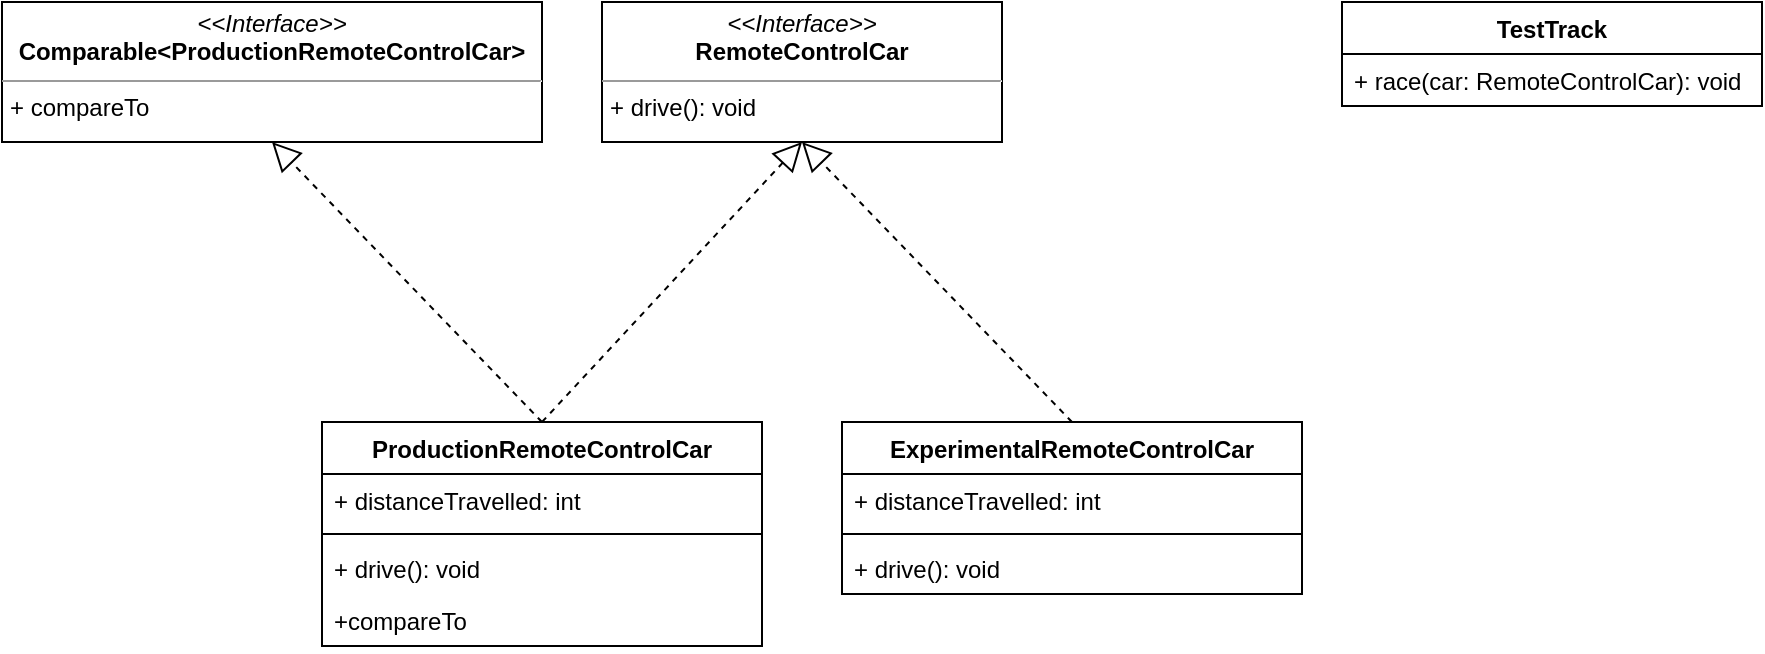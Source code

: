 <mxfile version="19.0.3" type="device"><diagram id="pvUw5dadKTxjHt4vfyNw" name="Class Diagram"><mxGraphModel dx="1100" dy="865" grid="1" gridSize="10" guides="1" tooltips="1" connect="1" arrows="1" fold="1" page="1" pageScale="1" pageWidth="1654" pageHeight="1169" math="0" shadow="0"><root><mxCell id="0"/><mxCell id="1" parent="0"/><mxCell id="4QFiD8jf5_yRCiBlOEnx-7" value="&lt;p style=&quot;margin:0px;margin-top:4px;text-align:center;&quot;&gt;&lt;i&gt;&amp;lt;&amp;lt;Interface&amp;gt;&amp;gt;&lt;/i&gt;&lt;br&gt;&lt;b&gt;RemoteControlCar&lt;/b&gt;&lt;/p&gt;&lt;hr size=&quot;1&quot;&gt;&lt;p style=&quot;margin:0px;margin-left:4px;&quot;&gt;&lt;/p&gt;&lt;p style=&quot;margin:0px;margin-left:4px;&quot;&gt;+ drive(): void&lt;/p&gt;" style="verticalAlign=top;align=left;overflow=fill;fontSize=12;fontFamily=Helvetica;html=1;" vertex="1" parent="1"><mxGeometry x="390" y="230" width="200" height="70" as="geometry"/></mxCell><mxCell id="4QFiD8jf5_yRCiBlOEnx-8" value="ProductionRemoteControlCar" style="swimlane;fontStyle=1;align=center;verticalAlign=top;childLayout=stackLayout;horizontal=1;startSize=26;horizontalStack=0;resizeParent=1;resizeParentMax=0;resizeLast=0;collapsible=1;marginBottom=0;" vertex="1" parent="1"><mxGeometry x="250" y="440" width="220" height="112" as="geometry"/></mxCell><mxCell id="4QFiD8jf5_yRCiBlOEnx-9" value="+ distanceTravelled: int" style="text;strokeColor=none;fillColor=none;align=left;verticalAlign=top;spacingLeft=4;spacingRight=4;overflow=hidden;rotatable=0;points=[[0,0.5],[1,0.5]];portConstraint=eastwest;" vertex="1" parent="4QFiD8jf5_yRCiBlOEnx-8"><mxGeometry y="26" width="220" height="26" as="geometry"/></mxCell><mxCell id="4QFiD8jf5_yRCiBlOEnx-10" value="" style="line;strokeWidth=1;fillColor=none;align=left;verticalAlign=middle;spacingTop=-1;spacingLeft=3;spacingRight=3;rotatable=0;labelPosition=right;points=[];portConstraint=eastwest;" vertex="1" parent="4QFiD8jf5_yRCiBlOEnx-8"><mxGeometry y="52" width="220" height="8" as="geometry"/></mxCell><mxCell id="4QFiD8jf5_yRCiBlOEnx-11" value="+ drive(): void" style="text;strokeColor=none;fillColor=none;align=left;verticalAlign=top;spacingLeft=4;spacingRight=4;overflow=hidden;rotatable=0;points=[[0,0.5],[1,0.5]];portConstraint=eastwest;" vertex="1" parent="4QFiD8jf5_yRCiBlOEnx-8"><mxGeometry y="60" width="220" height="26" as="geometry"/></mxCell><mxCell id="0SJeD72_cFA3zUPWqIke-4" value="+compareTo" style="text;strokeColor=none;fillColor=none;align=left;verticalAlign=top;spacingLeft=4;spacingRight=4;overflow=hidden;rotatable=0;points=[[0,0.5],[1,0.5]];portConstraint=eastwest;" vertex="1" parent="4QFiD8jf5_yRCiBlOEnx-8"><mxGeometry y="86" width="220" height="26" as="geometry"/></mxCell><mxCell id="4QFiD8jf5_yRCiBlOEnx-12" value="ExperimentalRemoteControlCar" style="swimlane;fontStyle=1;align=center;verticalAlign=top;childLayout=stackLayout;horizontal=1;startSize=26;horizontalStack=0;resizeParent=1;resizeParentMax=0;resizeLast=0;collapsible=1;marginBottom=0;" vertex="1" parent="1"><mxGeometry x="510" y="440" width="230" height="86" as="geometry"/></mxCell><mxCell id="4QFiD8jf5_yRCiBlOEnx-13" value="+ distanceTravelled: int" style="text;strokeColor=none;fillColor=none;align=left;verticalAlign=top;spacingLeft=4;spacingRight=4;overflow=hidden;rotatable=0;points=[[0,0.5],[1,0.5]];portConstraint=eastwest;" vertex="1" parent="4QFiD8jf5_yRCiBlOEnx-12"><mxGeometry y="26" width="230" height="26" as="geometry"/></mxCell><mxCell id="4QFiD8jf5_yRCiBlOEnx-14" value="" style="line;strokeWidth=1;fillColor=none;align=left;verticalAlign=middle;spacingTop=-1;spacingLeft=3;spacingRight=3;rotatable=0;labelPosition=right;points=[];portConstraint=eastwest;" vertex="1" parent="4QFiD8jf5_yRCiBlOEnx-12"><mxGeometry y="52" width="230" height="8" as="geometry"/></mxCell><mxCell id="4QFiD8jf5_yRCiBlOEnx-15" value="+ drive(): void" style="text;strokeColor=none;fillColor=none;align=left;verticalAlign=top;spacingLeft=4;spacingRight=4;overflow=hidden;rotatable=0;points=[[0,0.5],[1,0.5]];portConstraint=eastwest;" vertex="1" parent="4QFiD8jf5_yRCiBlOEnx-12"><mxGeometry y="60" width="230" height="26" as="geometry"/></mxCell><mxCell id="4QFiD8jf5_yRCiBlOEnx-16" value="" style="endArrow=block;dashed=1;endFill=0;endSize=12;html=1;rounded=0;exitX=0.5;exitY=0;exitDx=0;exitDy=0;entryX=0.5;entryY=1;entryDx=0;entryDy=0;" edge="1" parent="1" source="4QFiD8jf5_yRCiBlOEnx-8" target="4QFiD8jf5_yRCiBlOEnx-7"><mxGeometry width="160" relative="1" as="geometry"><mxPoint x="510" y="440" as="sourcePoint"/><mxPoint x="670" y="440" as="targetPoint"/></mxGeometry></mxCell><mxCell id="4QFiD8jf5_yRCiBlOEnx-17" value="" style="endArrow=block;dashed=1;endFill=0;endSize=12;html=1;rounded=0;exitX=0.5;exitY=0;exitDx=0;exitDy=0;entryX=0.5;entryY=1;entryDx=0;entryDy=0;" edge="1" parent="1" source="4QFiD8jf5_yRCiBlOEnx-12" target="4QFiD8jf5_yRCiBlOEnx-7"><mxGeometry width="160" relative="1" as="geometry"><mxPoint x="510" y="440" as="sourcePoint"/><mxPoint x="670" y="440" as="targetPoint"/></mxGeometry></mxCell><mxCell id="4QFiD8jf5_yRCiBlOEnx-18" value="TestTrack" style="swimlane;fontStyle=1;align=center;verticalAlign=top;childLayout=stackLayout;horizontal=1;startSize=26;horizontalStack=0;resizeParent=1;resizeParentMax=0;resizeLast=0;collapsible=1;marginBottom=0;" vertex="1" parent="1"><mxGeometry x="760" y="230" width="210" height="52" as="geometry"/></mxCell><mxCell id="4QFiD8jf5_yRCiBlOEnx-21" value="+ race(car: RemoteControlCar): void" style="text;strokeColor=none;fillColor=none;align=left;verticalAlign=top;spacingLeft=4;spacingRight=4;overflow=hidden;rotatable=0;points=[[0,0.5],[1,0.5]];portConstraint=eastwest;" vertex="1" parent="4QFiD8jf5_yRCiBlOEnx-18"><mxGeometry y="26" width="210" height="26" as="geometry"/></mxCell><mxCell id="0SJeD72_cFA3zUPWqIke-1" value="&lt;p style=&quot;margin:0px;margin-top:4px;text-align:center;&quot;&gt;&lt;i&gt;&amp;lt;&amp;lt;Interface&amp;gt;&amp;gt;&lt;/i&gt;&lt;br&gt;&lt;b&gt;Comparable&amp;lt;ProductionRemoteControlCar&amp;gt;&lt;/b&gt;&lt;/p&gt;&lt;hr size=&quot;1&quot;&gt;&lt;p style=&quot;margin:0px;margin-left:4px;&quot;&gt;&lt;/p&gt;&lt;p style=&quot;margin:0px;margin-left:4px;&quot;&gt;+ compareTo&lt;/p&gt;" style="verticalAlign=top;align=left;overflow=fill;fontSize=12;fontFamily=Helvetica;html=1;" vertex="1" parent="1"><mxGeometry x="90" y="230" width="270" height="70" as="geometry"/></mxCell><mxCell id="0SJeD72_cFA3zUPWqIke-2" value="" style="endArrow=block;dashed=1;endFill=0;endSize=12;html=1;rounded=0;entryX=0.5;entryY=1;entryDx=0;entryDy=0;exitX=0.5;exitY=0;exitDx=0;exitDy=0;" edge="1" parent="1" source="4QFiD8jf5_yRCiBlOEnx-8" target="0SJeD72_cFA3zUPWqIke-1"><mxGeometry width="160" relative="1" as="geometry"><mxPoint x="290" y="340" as="sourcePoint"/><mxPoint x="450" y="340" as="targetPoint"/></mxGeometry></mxCell></root></mxGraphModel></diagram></mxfile>